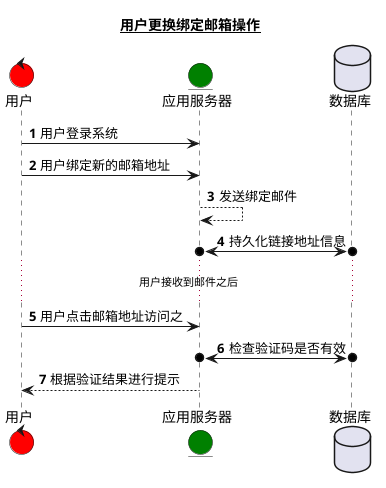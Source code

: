@startuml
title __**用户更换绑定邮箱操作**__

autonumber

control 用户 AS  USER #red
entity 应用服务器 AS  APP #green
database 数据库  AS DB

USER->APP: 用户登录系统
USER->APP: 用户绑定新的邮箱地址
APP --> APP: 发送绑定邮件
APP o<->o DB: 持久化链接地址信息

...  用户接收到邮件之后 ...
USER->APP: 用户点击邮箱地址访问之
APP o<->o DB: 检查验证码是否有效
APP-->USER: 根据验证结果进行提示

@enduml
